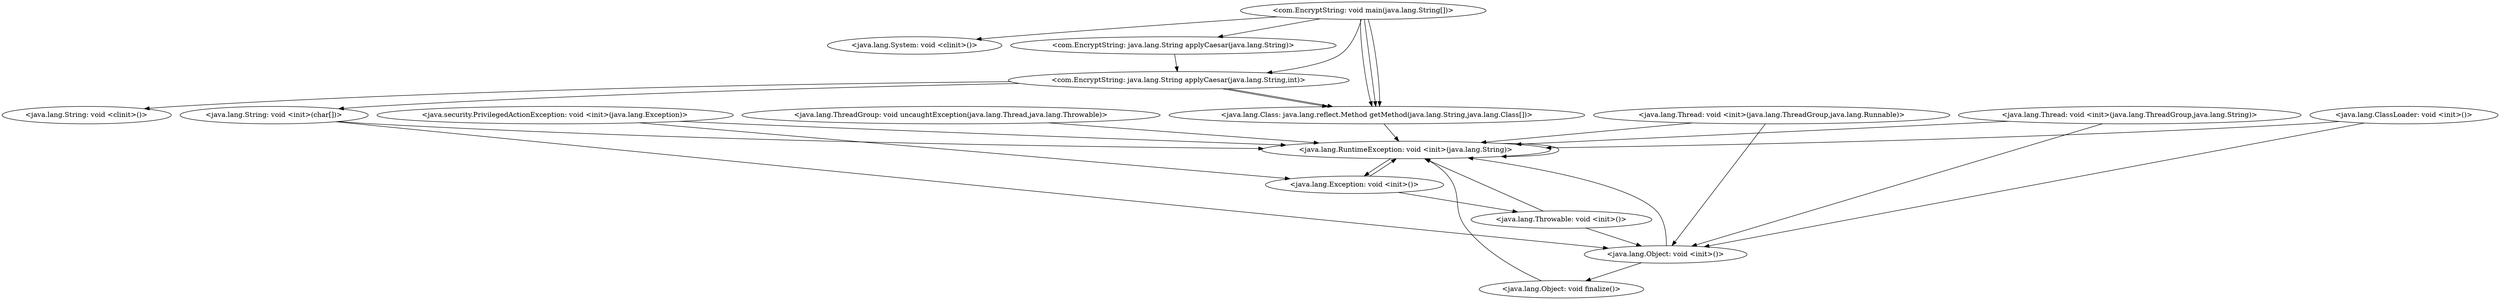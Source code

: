digraph CallGraph {
"<com.EncryptString: void main(java.lang.String[])>" -> "<java.lang.System: void <clinit>()>";
"<com.EncryptString: void main(java.lang.String[])>" -> "<com.EncryptString: java.lang.String applyCaesar(java.lang.String)>";
"<com.EncryptString: void main(java.lang.String[])>" -> "<com.EncryptString: java.lang.String applyCaesar(java.lang.String,int)>";
"<java.lang.ThreadGroup: void uncaughtException(java.lang.Thread,java.lang.Throwable)>" -> "<java.lang.RuntimeException: void <init>(java.lang.String)>";
"<java.lang.ClassLoader: void <init>()>" -> "<java.lang.Object: void <init>()>";
"<java.lang.ClassLoader: void <init>()>" -> "<java.lang.RuntimeException: void <init>(java.lang.String)>";
"<java.security.PrivilegedActionException: void <init>(java.lang.Exception)>" -> "<java.lang.Exception: void <init>()>";
"<java.security.PrivilegedActionException: void <init>(java.lang.Exception)>" -> "<java.lang.RuntimeException: void <init>(java.lang.String)>";
"<java.lang.Thread: void <init>(java.lang.ThreadGroup,java.lang.Runnable)>" -> "<java.lang.Object: void <init>()>";
"<java.lang.Thread: void <init>(java.lang.ThreadGroup,java.lang.Runnable)>" -> "<java.lang.RuntimeException: void <init>(java.lang.String)>";
"<java.lang.Thread: void <init>(java.lang.ThreadGroup,java.lang.String)>" -> "<java.lang.Object: void <init>()>";
"<java.lang.Thread: void <init>(java.lang.ThreadGroup,java.lang.String)>" -> "<java.lang.RuntimeException: void <init>(java.lang.String)>";
"<com.EncryptString: java.lang.String applyCaesar(java.lang.String)>" -> "<com.EncryptString: java.lang.String applyCaesar(java.lang.String,int)>";
"<com.EncryptString: java.lang.String applyCaesar(java.lang.String,int)>" -> "<java.lang.String: void <clinit>()>";
"<com.EncryptString: java.lang.String applyCaesar(java.lang.String,int)>" -> "<java.lang.String: void <init>(char[])>";
"<java.lang.RuntimeException: void <init>(java.lang.String)>" -> "<java.lang.Exception: void <init>()>";
"<java.lang.RuntimeException: void <init>(java.lang.String)>" -> "<java.lang.RuntimeException: void <init>(java.lang.String)>";
"<java.lang.Object: void <init>()>" -> "<java.lang.Object: void finalize()>";
"<java.lang.Object: void <init>()>" -> "<java.lang.RuntimeException: void <init>(java.lang.String)>";
"<java.lang.Exception: void <init>()>" -> "<java.lang.Throwable: void <init>()>";
"<java.lang.Exception: void <init>()>" -> "<java.lang.RuntimeException: void <init>(java.lang.String)>";
"<java.lang.String: void <init>(char[])>" -> "<java.lang.Object: void <init>()>";
"<java.lang.String: void <init>(char[])>" -> "<java.lang.RuntimeException: void <init>(java.lang.String)>";
"<java.lang.Object: void finalize()>" -> "<java.lang.RuntimeException: void <init>(java.lang.String)>";
"<java.lang.Throwable: void <init>()>" -> "<java.lang.Object: void <init>()>";
"<java.lang.Throwable: void <init>()>" -> "<java.lang.RuntimeException: void <init>(java.lang.String)>";
"<com.EncryptString: void main(java.lang.String[])>" -> "<java.lang.Class: java.lang.reflect.Method getMethod(java.lang.String,java.lang.Class[])>";
"<com.EncryptString: void main(java.lang.String[])>" -> "<java.lang.Class: java.lang.reflect.Method getMethod(java.lang.String,java.lang.Class[])>";
"<com.EncryptString: void main(java.lang.String[])>" -> "<java.lang.Class: java.lang.reflect.Method getMethod(java.lang.String,java.lang.Class[])>";
"<java.lang.Class: java.lang.reflect.Method getMethod(java.lang.String,java.lang.Class[])>" -> "<java.lang.RuntimeException: void <init>(java.lang.String)>";
"<com.EncryptString: java.lang.String applyCaesar(java.lang.String,int)>" -> "<java.lang.Class: java.lang.reflect.Method getMethod(java.lang.String,java.lang.Class[])>";
"<com.EncryptString: java.lang.String applyCaesar(java.lang.String,int)>" -> "<java.lang.Class: java.lang.reflect.Method getMethod(java.lang.String,java.lang.Class[])>";
}
